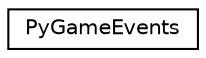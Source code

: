 digraph "Graphical Class Hierarchy"
{
 // LATEX_PDF_SIZE
  edge [fontname="Helvetica",fontsize="10",labelfontname="Helvetica",labelfontsize="10"];
  node [fontname="Helvetica",fontsize="10",shape=record];
  rankdir="LR";
  Node0 [label="PyGameEvents",height=0.2,width=0.4,color="black", fillcolor="white", style="filled",URL="$classtypedefs_1_1PyGameEvents.html",tooltip=" "];
}
